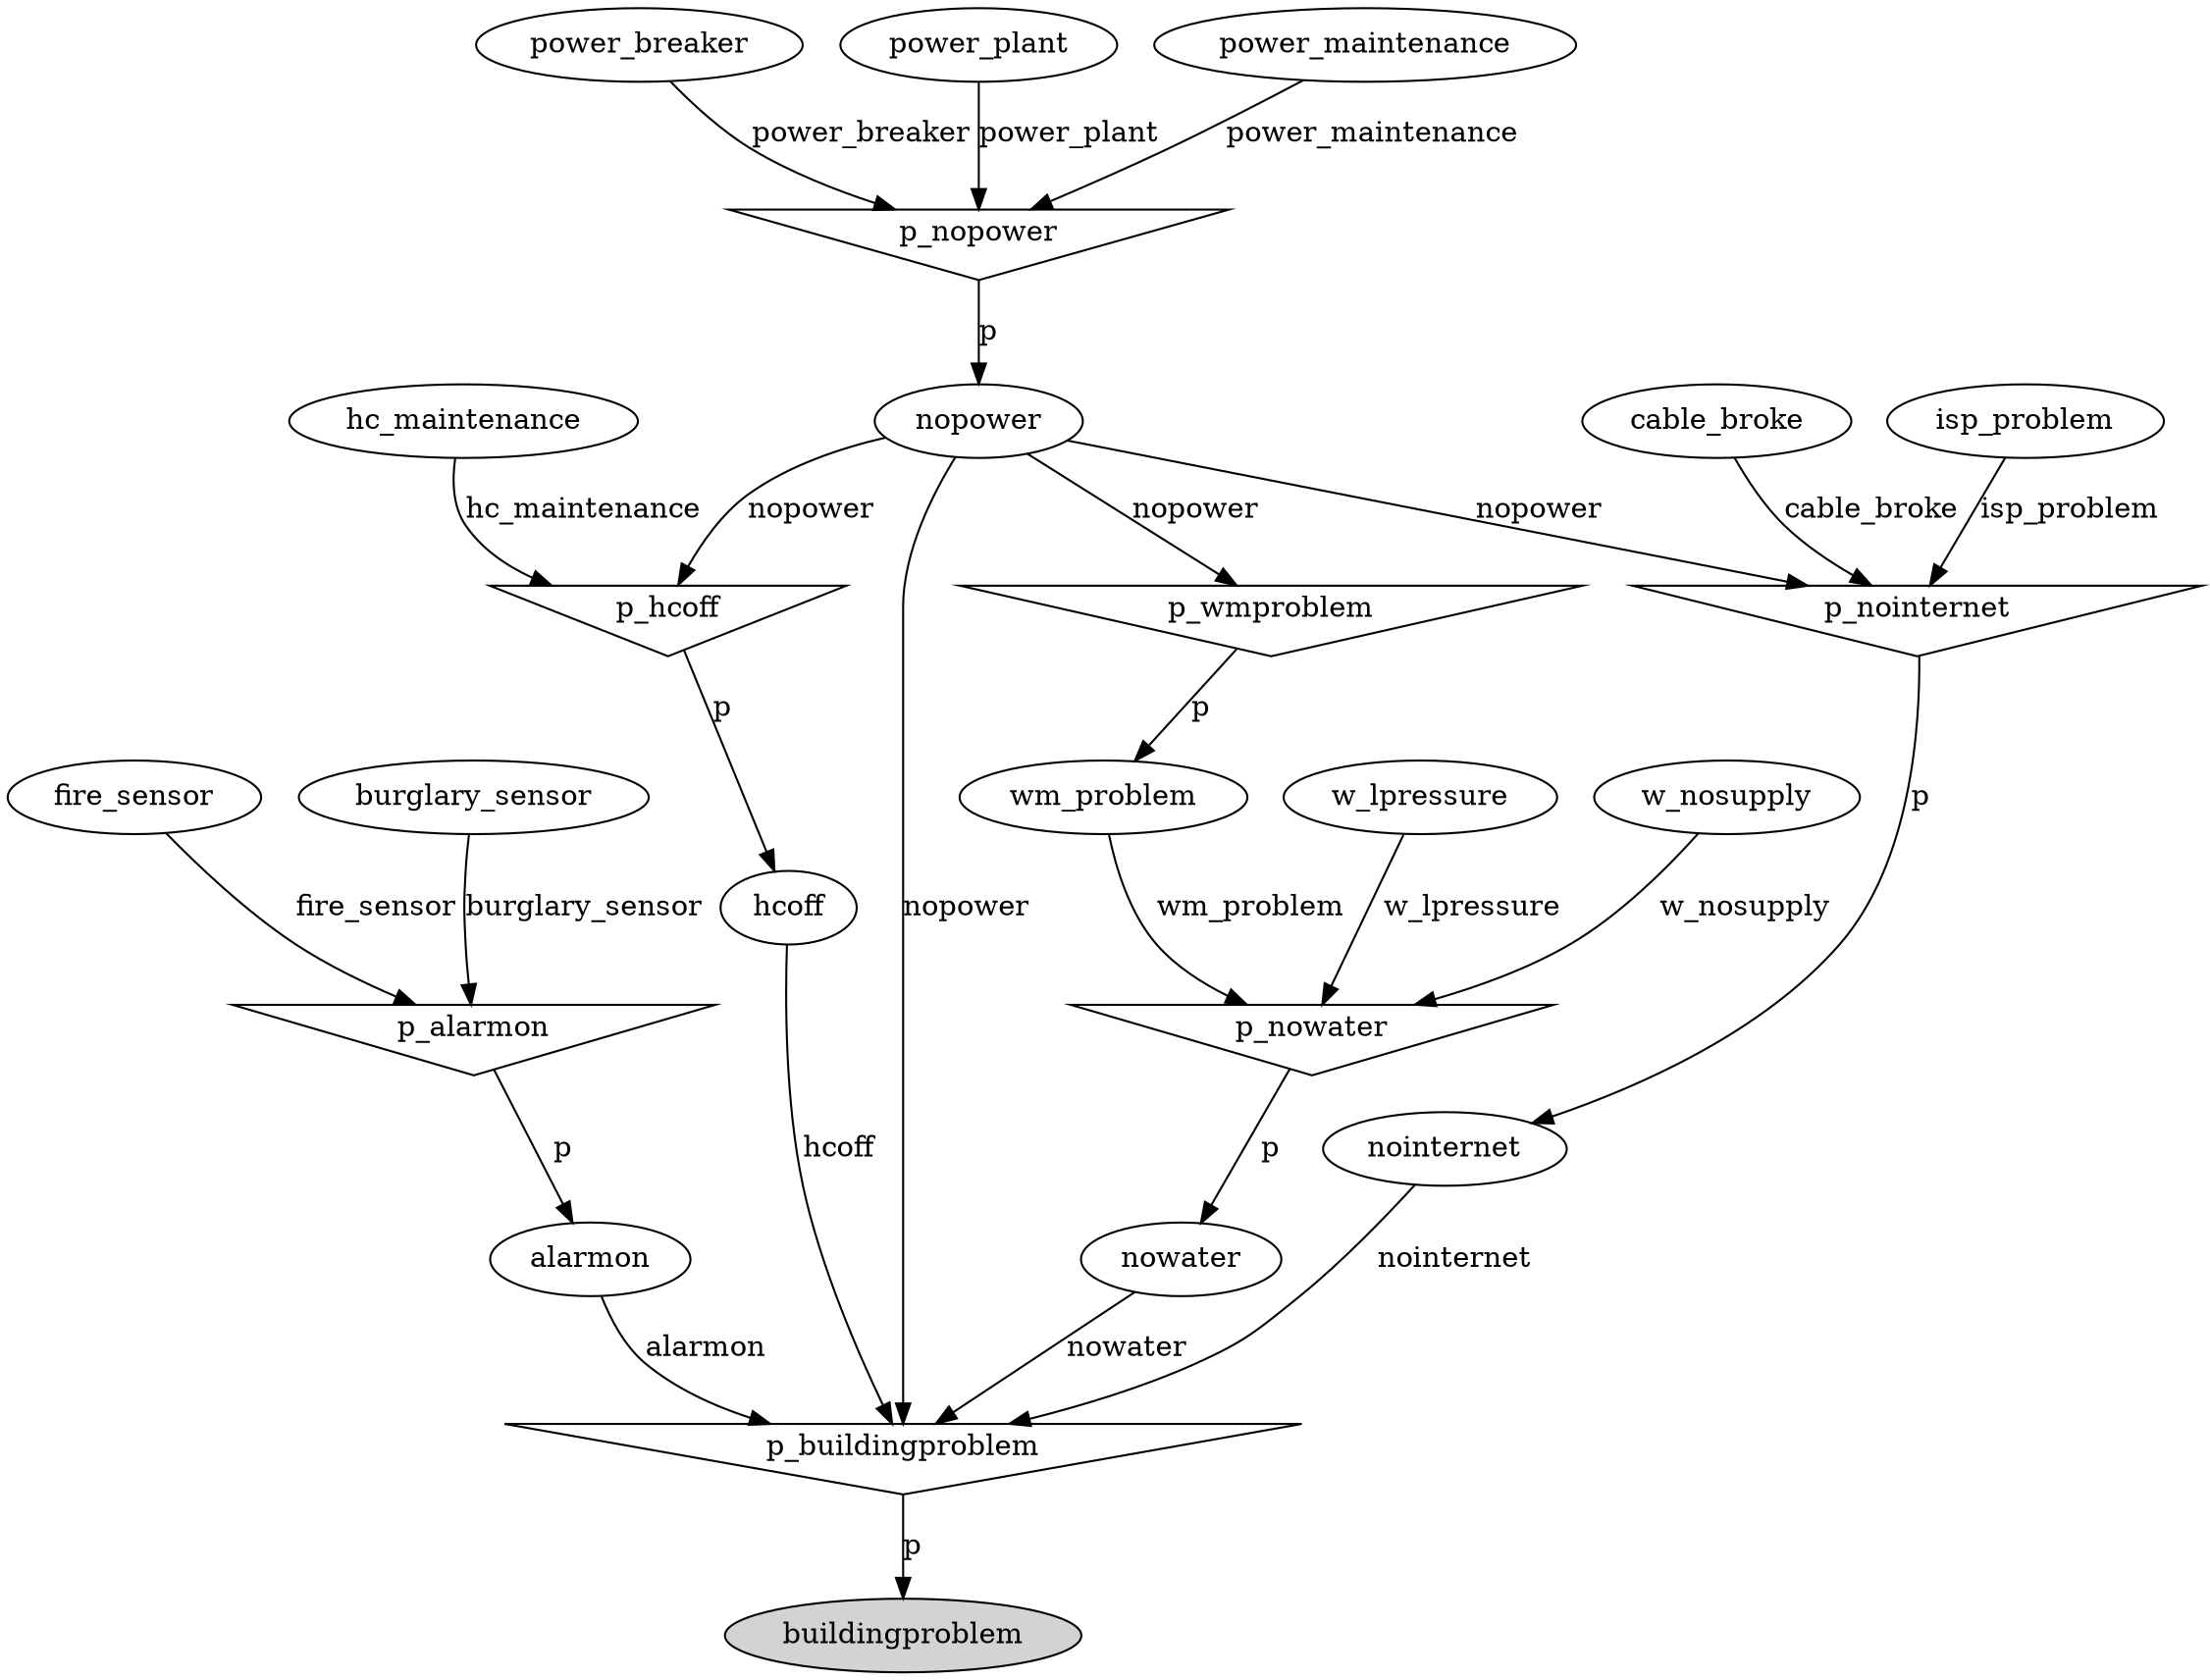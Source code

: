 digraph G {
buildingproblem [style=filled];
p_buildingproblem [shape=invtriangle];
p_buildingproblem -> buildingproblem  [label=p];
alarmon;
alarmon -> p_buildingproblem  [label=alarmon];
p_alarmon [shape=invtriangle];
p_alarmon -> alarmon  [label=p];
fire_sensor;
fire_sensor -> p_alarmon  [label=fire_sensor];
burglary_sensor;
burglary_sensor -> p_alarmon  [label=burglary_sensor];
hcoff;
hcoff -> p_buildingproblem  [label=hcoff];
p_hcoff [shape=invtriangle];
p_hcoff -> hcoff  [label=p];
hc_maintenance;
hc_maintenance -> p_hcoff  [label=hc_maintenance];
nopower;
nopower -> p_hcoff  [label=nopower];
p_nopower [shape=invtriangle];
p_nopower -> nopower  [label=p];
power_breaker;
power_breaker -> p_nopower  [label=power_breaker];
power_plant;
power_plant -> p_nopower  [label=power_plant];
power_maintenance;
power_maintenance -> p_nopower  [label=power_maintenance];
nointernet;
nointernet -> p_buildingproblem  [label=nointernet];
p_nointernet [shape=invtriangle];
p_nointernet -> nointernet  [label=p];
nopower -> p_nointernet  [label=nopower];
cable_broke;
cable_broke -> p_nointernet  [label=cable_broke];
isp_problem;
isp_problem -> p_nointernet  [label=isp_problem];
nowater;
nowater -> p_buildingproblem  [label=nowater];
p_nowater [shape=invtriangle];
p_nowater -> nowater  [label=p];
w_lpressure;
w_lpressure -> p_nowater  [label=w_lpressure];
w_nosupply;
w_nosupply -> p_nowater  [label=w_nosupply];
wm_problem;
wm_problem -> p_nowater  [label=wm_problem];
p_wmproblem [shape=invtriangle];
p_wmproblem -> wm_problem  [label=p];
nopower -> p_wmproblem  [label=nopower];
nopower -> p_buildingproblem  [label=nopower];
}
